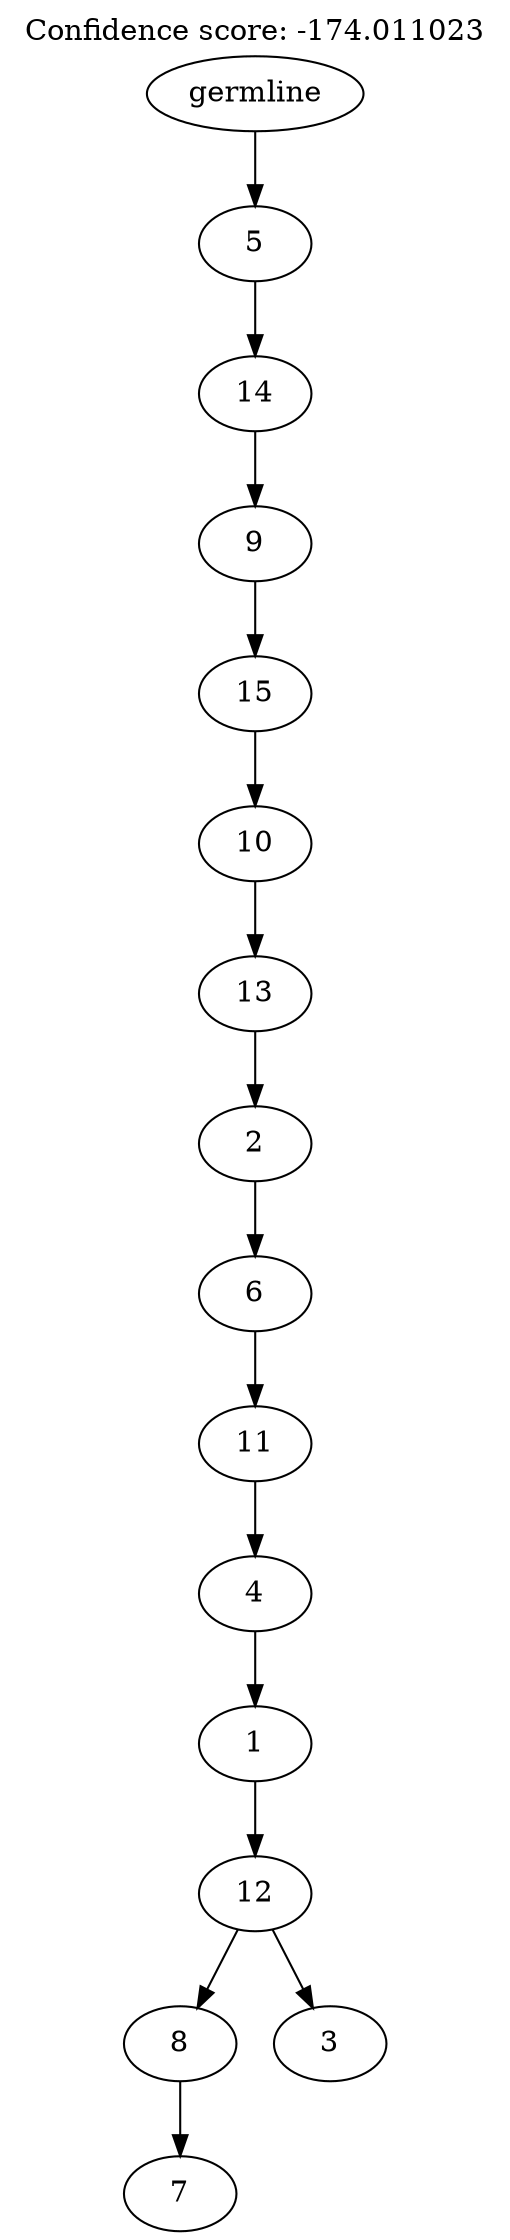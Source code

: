 digraph g {
	"14" -> "15";
	"15" [label="7"];
	"12" -> "13";
	"13" [label="3"];
	"12" -> "14";
	"14" [label="8"];
	"11" -> "12";
	"12" [label="12"];
	"10" -> "11";
	"11" [label="1"];
	"9" -> "10";
	"10" [label="4"];
	"8" -> "9";
	"9" [label="11"];
	"7" -> "8";
	"8" [label="6"];
	"6" -> "7";
	"7" [label="2"];
	"5" -> "6";
	"6" [label="13"];
	"4" -> "5";
	"5" [label="10"];
	"3" -> "4";
	"4" [label="15"];
	"2" -> "3";
	"3" [label="9"];
	"1" -> "2";
	"2" [label="14"];
	"0" -> "1";
	"1" [label="5"];
	"0" [label="germline"];
	labelloc="t";
	label="Confidence score: -174.011023";
}
